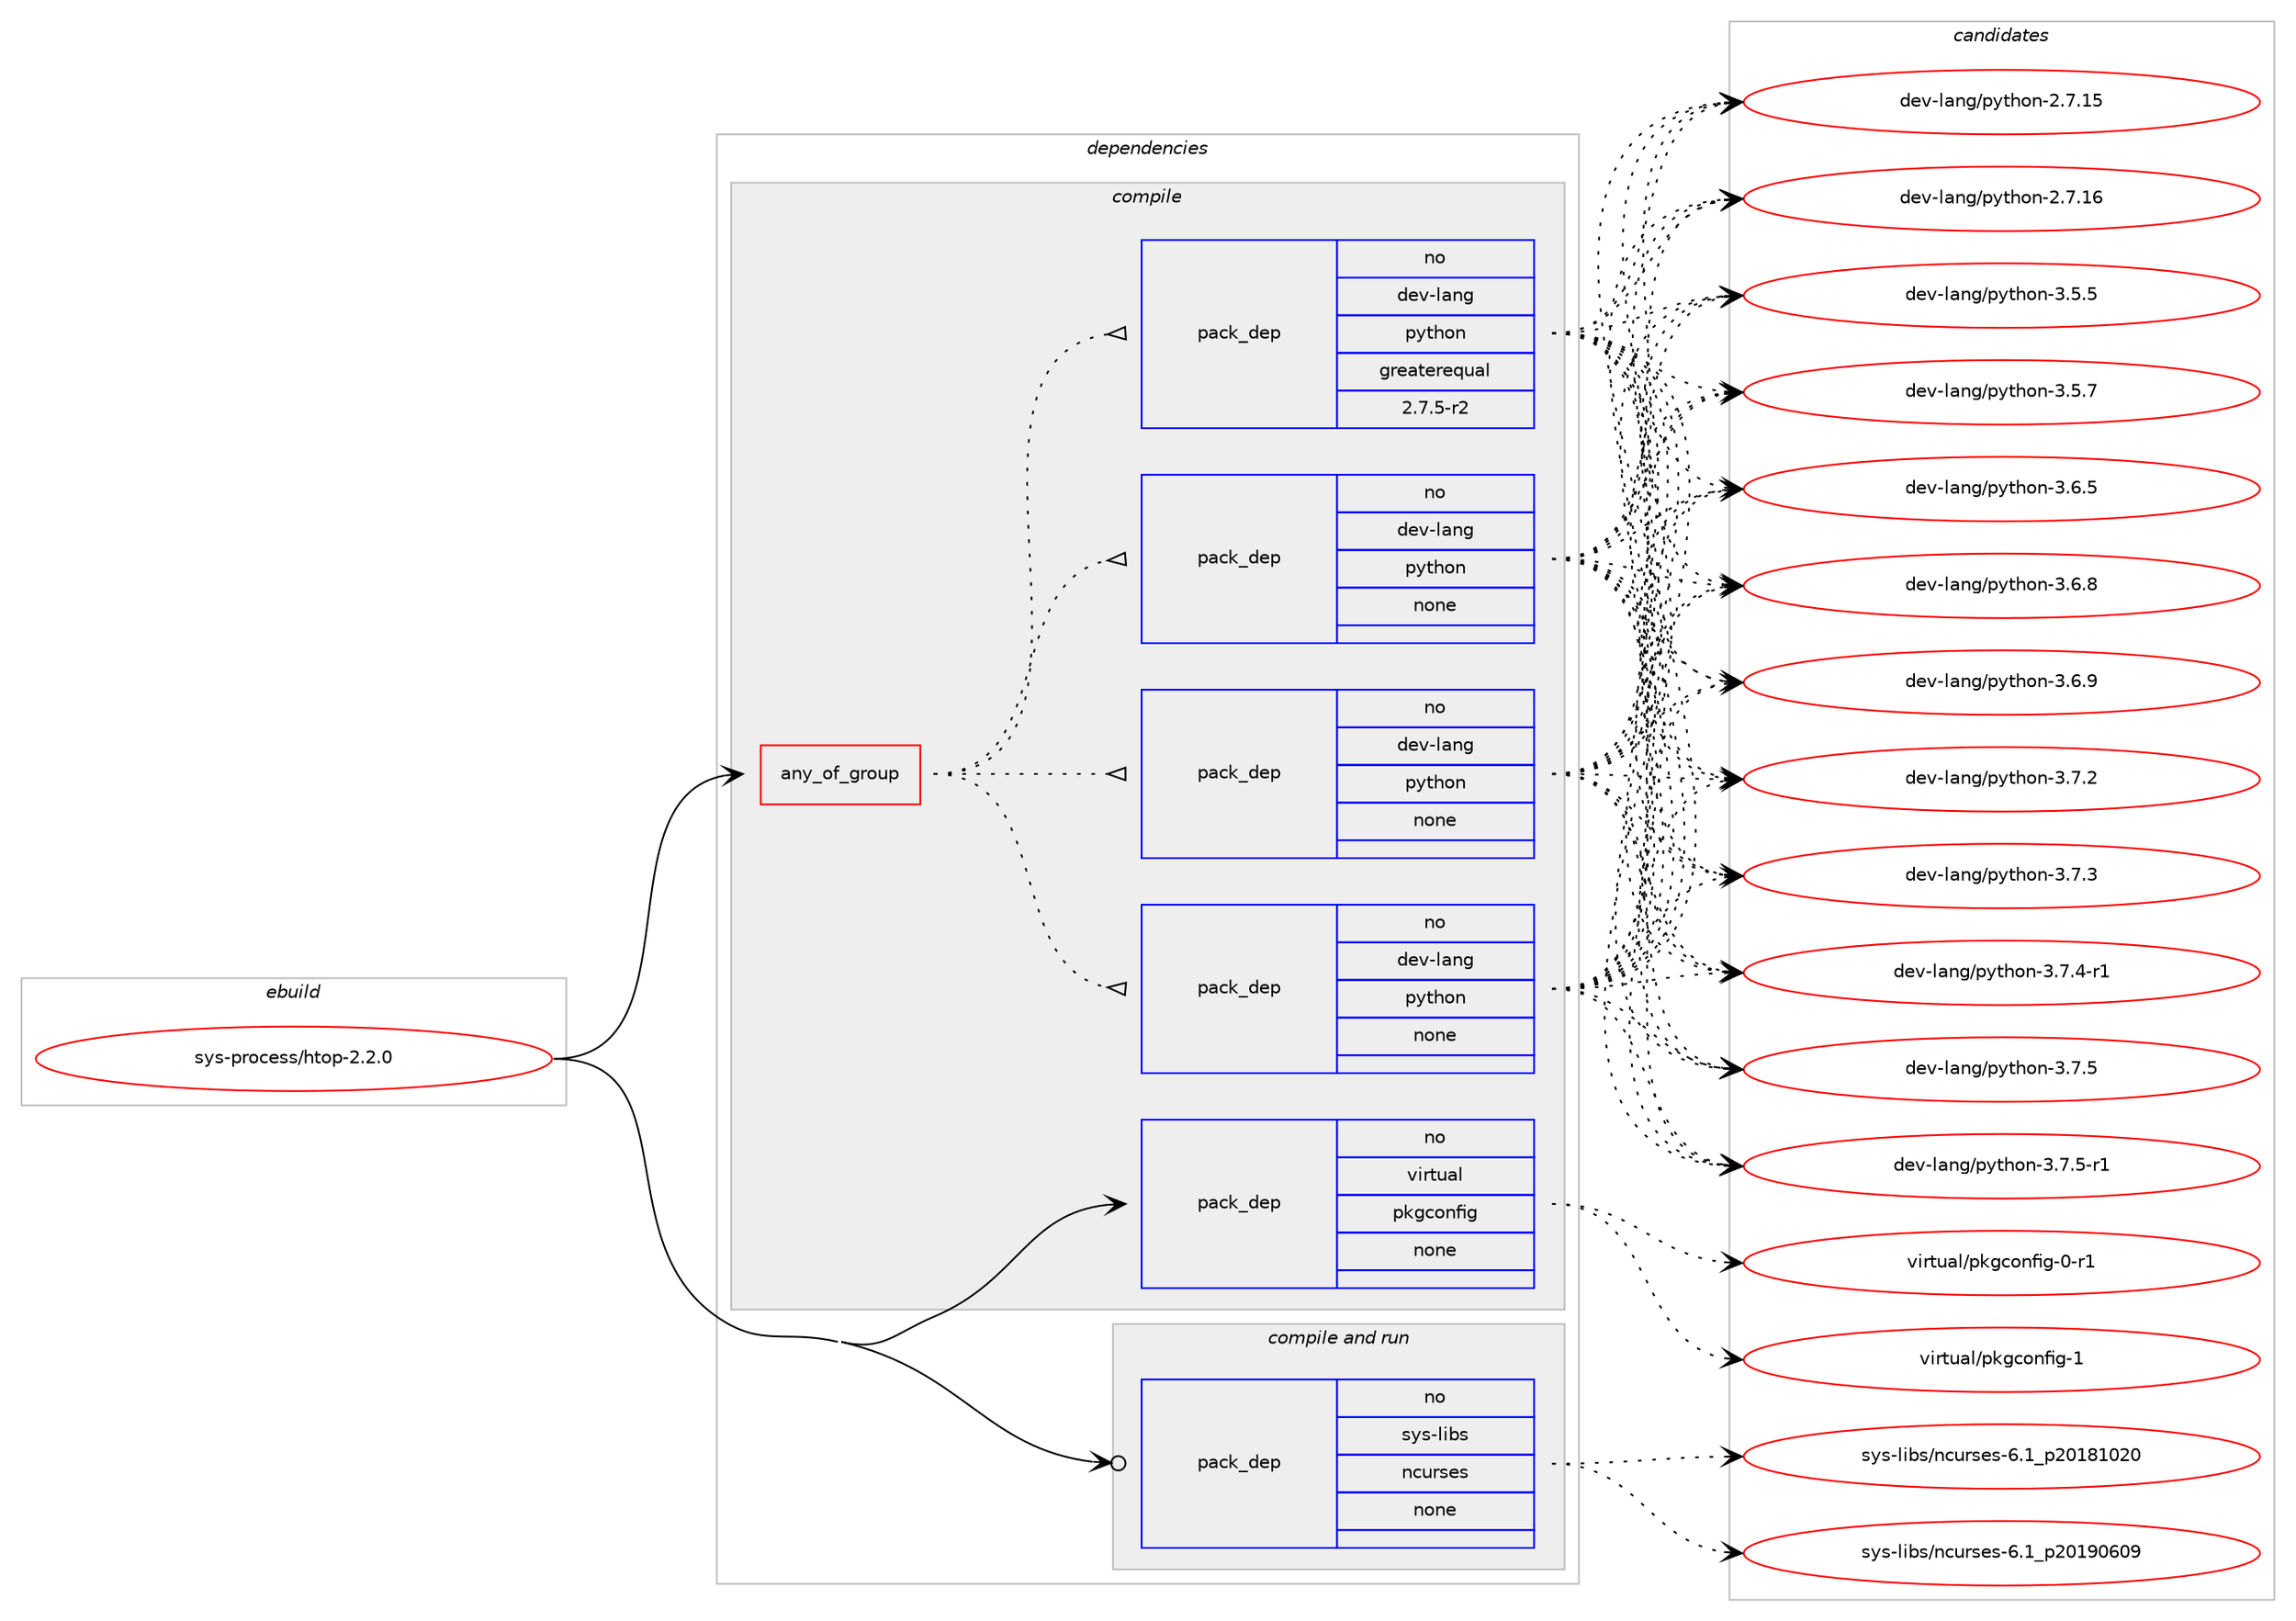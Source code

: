 digraph prolog {

# *************
# Graph options
# *************

newrank=true;
concentrate=true;
compound=true;
graph [rankdir=LR,fontname=Helvetica,fontsize=10,ranksep=1.5];#, ranksep=2.5, nodesep=0.2];
edge  [arrowhead=vee];
node  [fontname=Helvetica,fontsize=10];

# **********
# The ebuild
# **********

subgraph cluster_leftcol {
color=gray;
rank=same;
label=<<i>ebuild</i>>;
id [label="sys-process/htop-2.2.0", color=red, width=4, href="../sys-process/htop-2.2.0.svg"];
}

# ****************
# The dependencies
# ****************

subgraph cluster_midcol {
color=gray;
label=<<i>dependencies</i>>;
subgraph cluster_compile {
fillcolor="#eeeeee";
style=filled;
label=<<i>compile</i>>;
subgraph any15274 {
dependency899813 [label=<<TABLE BORDER="0" CELLBORDER="1" CELLSPACING="0" CELLPADDING="4"><TR><TD CELLPADDING="10">any_of_group</TD></TR></TABLE>>, shape=none, color=red];subgraph pack667701 {
dependency899814 [label=<<TABLE BORDER="0" CELLBORDER="1" CELLSPACING="0" CELLPADDING="4" WIDTH="220"><TR><TD ROWSPAN="6" CELLPADDING="30">pack_dep</TD></TR><TR><TD WIDTH="110">no</TD></TR><TR><TD>dev-lang</TD></TR><TR><TD>python</TD></TR><TR><TD>none</TD></TR><TR><TD></TD></TR></TABLE>>, shape=none, color=blue];
}
dependency899813:e -> dependency899814:w [weight=20,style="dotted",arrowhead="oinv"];
subgraph pack667702 {
dependency899815 [label=<<TABLE BORDER="0" CELLBORDER="1" CELLSPACING="0" CELLPADDING="4" WIDTH="220"><TR><TD ROWSPAN="6" CELLPADDING="30">pack_dep</TD></TR><TR><TD WIDTH="110">no</TD></TR><TR><TD>dev-lang</TD></TR><TR><TD>python</TD></TR><TR><TD>none</TD></TR><TR><TD></TD></TR></TABLE>>, shape=none, color=blue];
}
dependency899813:e -> dependency899815:w [weight=20,style="dotted",arrowhead="oinv"];
subgraph pack667703 {
dependency899816 [label=<<TABLE BORDER="0" CELLBORDER="1" CELLSPACING="0" CELLPADDING="4" WIDTH="220"><TR><TD ROWSPAN="6" CELLPADDING="30">pack_dep</TD></TR><TR><TD WIDTH="110">no</TD></TR><TR><TD>dev-lang</TD></TR><TR><TD>python</TD></TR><TR><TD>none</TD></TR><TR><TD></TD></TR></TABLE>>, shape=none, color=blue];
}
dependency899813:e -> dependency899816:w [weight=20,style="dotted",arrowhead="oinv"];
subgraph pack667704 {
dependency899817 [label=<<TABLE BORDER="0" CELLBORDER="1" CELLSPACING="0" CELLPADDING="4" WIDTH="220"><TR><TD ROWSPAN="6" CELLPADDING="30">pack_dep</TD></TR><TR><TD WIDTH="110">no</TD></TR><TR><TD>dev-lang</TD></TR><TR><TD>python</TD></TR><TR><TD>greaterequal</TD></TR><TR><TD>2.7.5-r2</TD></TR></TABLE>>, shape=none, color=blue];
}
dependency899813:e -> dependency899817:w [weight=20,style="dotted",arrowhead="oinv"];
}
id:e -> dependency899813:w [weight=20,style="solid",arrowhead="vee"];
subgraph pack667705 {
dependency899818 [label=<<TABLE BORDER="0" CELLBORDER="1" CELLSPACING="0" CELLPADDING="4" WIDTH="220"><TR><TD ROWSPAN="6" CELLPADDING="30">pack_dep</TD></TR><TR><TD WIDTH="110">no</TD></TR><TR><TD>virtual</TD></TR><TR><TD>pkgconfig</TD></TR><TR><TD>none</TD></TR><TR><TD></TD></TR></TABLE>>, shape=none, color=blue];
}
id:e -> dependency899818:w [weight=20,style="solid",arrowhead="vee"];
}
subgraph cluster_compileandrun {
fillcolor="#eeeeee";
style=filled;
label=<<i>compile and run</i>>;
subgraph pack667706 {
dependency899819 [label=<<TABLE BORDER="0" CELLBORDER="1" CELLSPACING="0" CELLPADDING="4" WIDTH="220"><TR><TD ROWSPAN="6" CELLPADDING="30">pack_dep</TD></TR><TR><TD WIDTH="110">no</TD></TR><TR><TD>sys-libs</TD></TR><TR><TD>ncurses</TD></TR><TR><TD>none</TD></TR><TR><TD></TD></TR></TABLE>>, shape=none, color=blue];
}
id:e -> dependency899819:w [weight=20,style="solid",arrowhead="odotvee"];
}
subgraph cluster_run {
fillcolor="#eeeeee";
style=filled;
label=<<i>run</i>>;
}
}

# **************
# The candidates
# **************

subgraph cluster_choices {
rank=same;
color=gray;
label=<<i>candidates</i>>;

subgraph choice667701 {
color=black;
nodesep=1;
choice10010111845108971101034711212111610411111045504655464953 [label="dev-lang/python-2.7.15", color=red, width=4,href="../dev-lang/python-2.7.15.svg"];
choice10010111845108971101034711212111610411111045504655464954 [label="dev-lang/python-2.7.16", color=red, width=4,href="../dev-lang/python-2.7.16.svg"];
choice100101118451089711010347112121116104111110455146534653 [label="dev-lang/python-3.5.5", color=red, width=4,href="../dev-lang/python-3.5.5.svg"];
choice100101118451089711010347112121116104111110455146534655 [label="dev-lang/python-3.5.7", color=red, width=4,href="../dev-lang/python-3.5.7.svg"];
choice100101118451089711010347112121116104111110455146544653 [label="dev-lang/python-3.6.5", color=red, width=4,href="../dev-lang/python-3.6.5.svg"];
choice100101118451089711010347112121116104111110455146544656 [label="dev-lang/python-3.6.8", color=red, width=4,href="../dev-lang/python-3.6.8.svg"];
choice100101118451089711010347112121116104111110455146544657 [label="dev-lang/python-3.6.9", color=red, width=4,href="../dev-lang/python-3.6.9.svg"];
choice100101118451089711010347112121116104111110455146554650 [label="dev-lang/python-3.7.2", color=red, width=4,href="../dev-lang/python-3.7.2.svg"];
choice100101118451089711010347112121116104111110455146554651 [label="dev-lang/python-3.7.3", color=red, width=4,href="../dev-lang/python-3.7.3.svg"];
choice1001011184510897110103471121211161041111104551465546524511449 [label="dev-lang/python-3.7.4-r1", color=red, width=4,href="../dev-lang/python-3.7.4-r1.svg"];
choice100101118451089711010347112121116104111110455146554653 [label="dev-lang/python-3.7.5", color=red, width=4,href="../dev-lang/python-3.7.5.svg"];
choice1001011184510897110103471121211161041111104551465546534511449 [label="dev-lang/python-3.7.5-r1", color=red, width=4,href="../dev-lang/python-3.7.5-r1.svg"];
dependency899814:e -> choice10010111845108971101034711212111610411111045504655464953:w [style=dotted,weight="100"];
dependency899814:e -> choice10010111845108971101034711212111610411111045504655464954:w [style=dotted,weight="100"];
dependency899814:e -> choice100101118451089711010347112121116104111110455146534653:w [style=dotted,weight="100"];
dependency899814:e -> choice100101118451089711010347112121116104111110455146534655:w [style=dotted,weight="100"];
dependency899814:e -> choice100101118451089711010347112121116104111110455146544653:w [style=dotted,weight="100"];
dependency899814:e -> choice100101118451089711010347112121116104111110455146544656:w [style=dotted,weight="100"];
dependency899814:e -> choice100101118451089711010347112121116104111110455146544657:w [style=dotted,weight="100"];
dependency899814:e -> choice100101118451089711010347112121116104111110455146554650:w [style=dotted,weight="100"];
dependency899814:e -> choice100101118451089711010347112121116104111110455146554651:w [style=dotted,weight="100"];
dependency899814:e -> choice1001011184510897110103471121211161041111104551465546524511449:w [style=dotted,weight="100"];
dependency899814:e -> choice100101118451089711010347112121116104111110455146554653:w [style=dotted,weight="100"];
dependency899814:e -> choice1001011184510897110103471121211161041111104551465546534511449:w [style=dotted,weight="100"];
}
subgraph choice667702 {
color=black;
nodesep=1;
choice10010111845108971101034711212111610411111045504655464953 [label="dev-lang/python-2.7.15", color=red, width=4,href="../dev-lang/python-2.7.15.svg"];
choice10010111845108971101034711212111610411111045504655464954 [label="dev-lang/python-2.7.16", color=red, width=4,href="../dev-lang/python-2.7.16.svg"];
choice100101118451089711010347112121116104111110455146534653 [label="dev-lang/python-3.5.5", color=red, width=4,href="../dev-lang/python-3.5.5.svg"];
choice100101118451089711010347112121116104111110455146534655 [label="dev-lang/python-3.5.7", color=red, width=4,href="../dev-lang/python-3.5.7.svg"];
choice100101118451089711010347112121116104111110455146544653 [label="dev-lang/python-3.6.5", color=red, width=4,href="../dev-lang/python-3.6.5.svg"];
choice100101118451089711010347112121116104111110455146544656 [label="dev-lang/python-3.6.8", color=red, width=4,href="../dev-lang/python-3.6.8.svg"];
choice100101118451089711010347112121116104111110455146544657 [label="dev-lang/python-3.6.9", color=red, width=4,href="../dev-lang/python-3.6.9.svg"];
choice100101118451089711010347112121116104111110455146554650 [label="dev-lang/python-3.7.2", color=red, width=4,href="../dev-lang/python-3.7.2.svg"];
choice100101118451089711010347112121116104111110455146554651 [label="dev-lang/python-3.7.3", color=red, width=4,href="../dev-lang/python-3.7.3.svg"];
choice1001011184510897110103471121211161041111104551465546524511449 [label="dev-lang/python-3.7.4-r1", color=red, width=4,href="../dev-lang/python-3.7.4-r1.svg"];
choice100101118451089711010347112121116104111110455146554653 [label="dev-lang/python-3.7.5", color=red, width=4,href="../dev-lang/python-3.7.5.svg"];
choice1001011184510897110103471121211161041111104551465546534511449 [label="dev-lang/python-3.7.5-r1", color=red, width=4,href="../dev-lang/python-3.7.5-r1.svg"];
dependency899815:e -> choice10010111845108971101034711212111610411111045504655464953:w [style=dotted,weight="100"];
dependency899815:e -> choice10010111845108971101034711212111610411111045504655464954:w [style=dotted,weight="100"];
dependency899815:e -> choice100101118451089711010347112121116104111110455146534653:w [style=dotted,weight="100"];
dependency899815:e -> choice100101118451089711010347112121116104111110455146534655:w [style=dotted,weight="100"];
dependency899815:e -> choice100101118451089711010347112121116104111110455146544653:w [style=dotted,weight="100"];
dependency899815:e -> choice100101118451089711010347112121116104111110455146544656:w [style=dotted,weight="100"];
dependency899815:e -> choice100101118451089711010347112121116104111110455146544657:w [style=dotted,weight="100"];
dependency899815:e -> choice100101118451089711010347112121116104111110455146554650:w [style=dotted,weight="100"];
dependency899815:e -> choice100101118451089711010347112121116104111110455146554651:w [style=dotted,weight="100"];
dependency899815:e -> choice1001011184510897110103471121211161041111104551465546524511449:w [style=dotted,weight="100"];
dependency899815:e -> choice100101118451089711010347112121116104111110455146554653:w [style=dotted,weight="100"];
dependency899815:e -> choice1001011184510897110103471121211161041111104551465546534511449:w [style=dotted,weight="100"];
}
subgraph choice667703 {
color=black;
nodesep=1;
choice10010111845108971101034711212111610411111045504655464953 [label="dev-lang/python-2.7.15", color=red, width=4,href="../dev-lang/python-2.7.15.svg"];
choice10010111845108971101034711212111610411111045504655464954 [label="dev-lang/python-2.7.16", color=red, width=4,href="../dev-lang/python-2.7.16.svg"];
choice100101118451089711010347112121116104111110455146534653 [label="dev-lang/python-3.5.5", color=red, width=4,href="../dev-lang/python-3.5.5.svg"];
choice100101118451089711010347112121116104111110455146534655 [label="dev-lang/python-3.5.7", color=red, width=4,href="../dev-lang/python-3.5.7.svg"];
choice100101118451089711010347112121116104111110455146544653 [label="dev-lang/python-3.6.5", color=red, width=4,href="../dev-lang/python-3.6.5.svg"];
choice100101118451089711010347112121116104111110455146544656 [label="dev-lang/python-3.6.8", color=red, width=4,href="../dev-lang/python-3.6.8.svg"];
choice100101118451089711010347112121116104111110455146544657 [label="dev-lang/python-3.6.9", color=red, width=4,href="../dev-lang/python-3.6.9.svg"];
choice100101118451089711010347112121116104111110455146554650 [label="dev-lang/python-3.7.2", color=red, width=4,href="../dev-lang/python-3.7.2.svg"];
choice100101118451089711010347112121116104111110455146554651 [label="dev-lang/python-3.7.3", color=red, width=4,href="../dev-lang/python-3.7.3.svg"];
choice1001011184510897110103471121211161041111104551465546524511449 [label="dev-lang/python-3.7.4-r1", color=red, width=4,href="../dev-lang/python-3.7.4-r1.svg"];
choice100101118451089711010347112121116104111110455146554653 [label="dev-lang/python-3.7.5", color=red, width=4,href="../dev-lang/python-3.7.5.svg"];
choice1001011184510897110103471121211161041111104551465546534511449 [label="dev-lang/python-3.7.5-r1", color=red, width=4,href="../dev-lang/python-3.7.5-r1.svg"];
dependency899816:e -> choice10010111845108971101034711212111610411111045504655464953:w [style=dotted,weight="100"];
dependency899816:e -> choice10010111845108971101034711212111610411111045504655464954:w [style=dotted,weight="100"];
dependency899816:e -> choice100101118451089711010347112121116104111110455146534653:w [style=dotted,weight="100"];
dependency899816:e -> choice100101118451089711010347112121116104111110455146534655:w [style=dotted,weight="100"];
dependency899816:e -> choice100101118451089711010347112121116104111110455146544653:w [style=dotted,weight="100"];
dependency899816:e -> choice100101118451089711010347112121116104111110455146544656:w [style=dotted,weight="100"];
dependency899816:e -> choice100101118451089711010347112121116104111110455146544657:w [style=dotted,weight="100"];
dependency899816:e -> choice100101118451089711010347112121116104111110455146554650:w [style=dotted,weight="100"];
dependency899816:e -> choice100101118451089711010347112121116104111110455146554651:w [style=dotted,weight="100"];
dependency899816:e -> choice1001011184510897110103471121211161041111104551465546524511449:w [style=dotted,weight="100"];
dependency899816:e -> choice100101118451089711010347112121116104111110455146554653:w [style=dotted,weight="100"];
dependency899816:e -> choice1001011184510897110103471121211161041111104551465546534511449:w [style=dotted,weight="100"];
}
subgraph choice667704 {
color=black;
nodesep=1;
choice10010111845108971101034711212111610411111045504655464953 [label="dev-lang/python-2.7.15", color=red, width=4,href="../dev-lang/python-2.7.15.svg"];
choice10010111845108971101034711212111610411111045504655464954 [label="dev-lang/python-2.7.16", color=red, width=4,href="../dev-lang/python-2.7.16.svg"];
choice100101118451089711010347112121116104111110455146534653 [label="dev-lang/python-3.5.5", color=red, width=4,href="../dev-lang/python-3.5.5.svg"];
choice100101118451089711010347112121116104111110455146534655 [label="dev-lang/python-3.5.7", color=red, width=4,href="../dev-lang/python-3.5.7.svg"];
choice100101118451089711010347112121116104111110455146544653 [label="dev-lang/python-3.6.5", color=red, width=4,href="../dev-lang/python-3.6.5.svg"];
choice100101118451089711010347112121116104111110455146544656 [label="dev-lang/python-3.6.8", color=red, width=4,href="../dev-lang/python-3.6.8.svg"];
choice100101118451089711010347112121116104111110455146544657 [label="dev-lang/python-3.6.9", color=red, width=4,href="../dev-lang/python-3.6.9.svg"];
choice100101118451089711010347112121116104111110455146554650 [label="dev-lang/python-3.7.2", color=red, width=4,href="../dev-lang/python-3.7.2.svg"];
choice100101118451089711010347112121116104111110455146554651 [label="dev-lang/python-3.7.3", color=red, width=4,href="../dev-lang/python-3.7.3.svg"];
choice1001011184510897110103471121211161041111104551465546524511449 [label="dev-lang/python-3.7.4-r1", color=red, width=4,href="../dev-lang/python-3.7.4-r1.svg"];
choice100101118451089711010347112121116104111110455146554653 [label="dev-lang/python-3.7.5", color=red, width=4,href="../dev-lang/python-3.7.5.svg"];
choice1001011184510897110103471121211161041111104551465546534511449 [label="dev-lang/python-3.7.5-r1", color=red, width=4,href="../dev-lang/python-3.7.5-r1.svg"];
dependency899817:e -> choice10010111845108971101034711212111610411111045504655464953:w [style=dotted,weight="100"];
dependency899817:e -> choice10010111845108971101034711212111610411111045504655464954:w [style=dotted,weight="100"];
dependency899817:e -> choice100101118451089711010347112121116104111110455146534653:w [style=dotted,weight="100"];
dependency899817:e -> choice100101118451089711010347112121116104111110455146534655:w [style=dotted,weight="100"];
dependency899817:e -> choice100101118451089711010347112121116104111110455146544653:w [style=dotted,weight="100"];
dependency899817:e -> choice100101118451089711010347112121116104111110455146544656:w [style=dotted,weight="100"];
dependency899817:e -> choice100101118451089711010347112121116104111110455146544657:w [style=dotted,weight="100"];
dependency899817:e -> choice100101118451089711010347112121116104111110455146554650:w [style=dotted,weight="100"];
dependency899817:e -> choice100101118451089711010347112121116104111110455146554651:w [style=dotted,weight="100"];
dependency899817:e -> choice1001011184510897110103471121211161041111104551465546524511449:w [style=dotted,weight="100"];
dependency899817:e -> choice100101118451089711010347112121116104111110455146554653:w [style=dotted,weight="100"];
dependency899817:e -> choice1001011184510897110103471121211161041111104551465546534511449:w [style=dotted,weight="100"];
}
subgraph choice667705 {
color=black;
nodesep=1;
choice11810511411611797108471121071039911111010210510345484511449 [label="virtual/pkgconfig-0-r1", color=red, width=4,href="../virtual/pkgconfig-0-r1.svg"];
choice1181051141161179710847112107103991111101021051034549 [label="virtual/pkgconfig-1", color=red, width=4,href="../virtual/pkgconfig-1.svg"];
dependency899818:e -> choice11810511411611797108471121071039911111010210510345484511449:w [style=dotted,weight="100"];
dependency899818:e -> choice1181051141161179710847112107103991111101021051034549:w [style=dotted,weight="100"];
}
subgraph choice667706 {
color=black;
nodesep=1;
choice1151211154510810598115471109911711411510111545544649951125048495649485048 [label="sys-libs/ncurses-6.1_p20181020", color=red, width=4,href="../sys-libs/ncurses-6.1_p20181020.svg"];
choice1151211154510810598115471109911711411510111545544649951125048495748544857 [label="sys-libs/ncurses-6.1_p20190609", color=red, width=4,href="../sys-libs/ncurses-6.1_p20190609.svg"];
dependency899819:e -> choice1151211154510810598115471109911711411510111545544649951125048495649485048:w [style=dotted,weight="100"];
dependency899819:e -> choice1151211154510810598115471109911711411510111545544649951125048495748544857:w [style=dotted,weight="100"];
}
}

}
